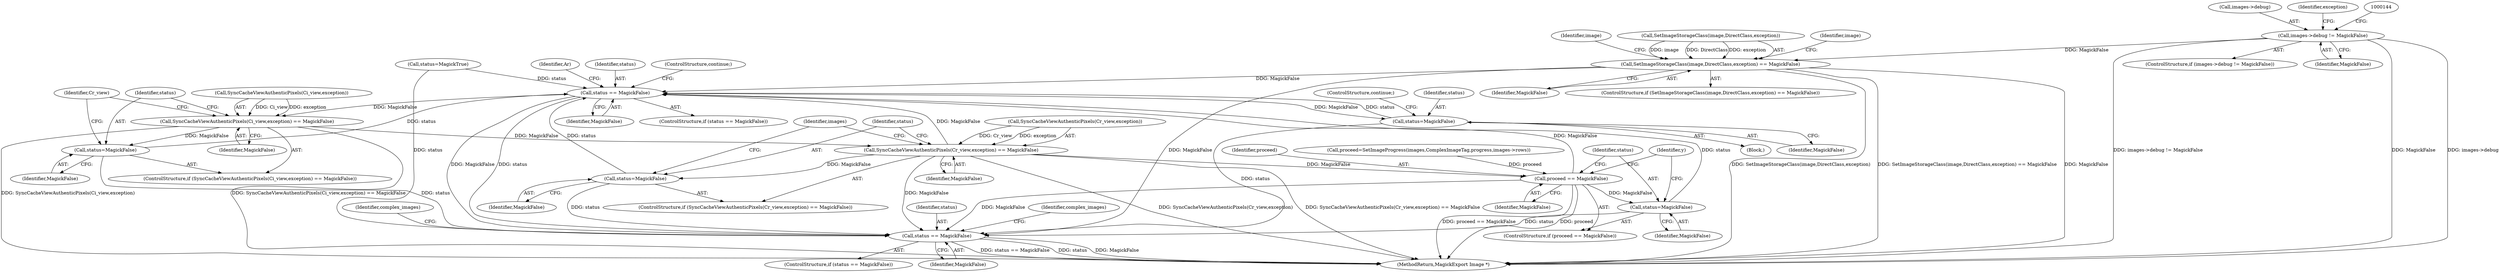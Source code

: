 digraph "0_ImageMagick6_61135001a625364e29bdce83832f043eebde7b5a@pointer" {
"1000138" [label="(Call,images->debug != MagickFalse)"];
"1000207" [label="(Call,SetImageStorageClass(image,DirectClass,exception) == MagickFalse)"];
"1000395" [label="(Call,status == MagickFalse)"];
"1000518" [label="(Call,status=MagickFalse)"];
"1000907" [label="(Call,status == MagickFalse)"];
"1000837" [label="(Call,SyncCacheViewAuthenticPixels(Ci_view,exception) == MagickFalse)"];
"1000842" [label="(Call,status=MagickFalse)"];
"1000846" [label="(Call,SyncCacheViewAuthenticPixels(Cr_view,exception) == MagickFalse)"];
"1000851" [label="(Call,status=MagickFalse)"];
"1000876" [label="(Call,proceed == MagickFalse)"];
"1000879" [label="(Call,status=MagickFalse)"];
"1000520" [label="(Identifier,MagickFalse)"];
"1000400" [label="(Identifier,Ar)"];
"1000857" [label="(Identifier,images)"];
"1000878" [label="(Identifier,MagickFalse)"];
"1000906" [label="(ControlStructure,if (status == MagickFalse))"];
"1000137" [label="(ControlStructure,if (images->debug != MagickFalse))"];
"1000517" [label="(Block,)"];
"1000389" [label="(Identifier,y)"];
"1000908" [label="(Identifier,status)"];
"1000850" [label="(Identifier,MagickFalse)"];
"1000877" [label="(Identifier,proceed)"];
"1000881" [label="(Identifier,MagickFalse)"];
"1000879" [label="(Call,status=MagickFalse)"];
"1000848" [label="(Identifier,Cr_view)"];
"1000212" [label="(Identifier,MagickFalse)"];
"1000851" [label="(Call,status=MagickFalse)"];
"1000521" [label="(ControlStructure,continue;)"];
"1000142" [label="(Identifier,MagickFalse)"];
"1000911" [label="(Identifier,complex_images)"];
"1000852" [label="(Identifier,status)"];
"1000841" [label="(Identifier,MagickFalse)"];
"1000138" [label="(Call,images->debug != MagickFalse)"];
"1000395" [label="(Call,status == MagickFalse)"];
"1000909" [label="(Identifier,MagickFalse)"];
"1000844" [label="(Identifier,MagickFalse)"];
"1000397" [label="(Identifier,MagickFalse)"];
"1000875" [label="(ControlStructure,if (proceed == MagickFalse))"];
"1000837" [label="(Call,SyncCacheViewAuthenticPixels(Ci_view,exception) == MagickFalse)"];
"1000845" [label="(ControlStructure,if (SyncCacheViewAuthenticPixels(Cr_view,exception) == MagickFalse))"];
"1000139" [label="(Call,images->debug)"];
"1000519" [label="(Identifier,status)"];
"1000215" [label="(Identifier,image)"];
"1000915" [label="(Identifier,complex_images)"];
"1000206" [label="(ControlStructure,if (SetImageStorageClass(image,DirectClass,exception) == MagickFalse))"];
"1000518" [label="(Call,status=MagickFalse)"];
"1000371" [label="(Call,status=MagickTrue)"];
"1000843" [label="(Identifier,status)"];
"1000846" [label="(Call,SyncCacheViewAuthenticPixels(Cr_view,exception) == MagickFalse)"];
"1000876" [label="(Call,proceed == MagickFalse)"];
"1000880" [label="(Identifier,status)"];
"1000866" [label="(Call,proceed=SetImageProgress(images,ComplexImageTag,progress,images->rows))"];
"1000916" [label="(MethodReturn,MagickExport Image *)"];
"1000154" [label="(Identifier,exception)"];
"1000853" [label="(Identifier,MagickFalse)"];
"1000396" [label="(Identifier,status)"];
"1000398" [label="(ControlStructure,continue;)"];
"1000836" [label="(ControlStructure,if (SyncCacheViewAuthenticPixels(Ci_view,exception) == MagickFalse))"];
"1000208" [label="(Call,SetImageStorageClass(image,DirectClass,exception))"];
"1000838" [label="(Call,SyncCacheViewAuthenticPixels(Ci_view,exception))"];
"1000847" [label="(Call,SyncCacheViewAuthenticPixels(Cr_view,exception))"];
"1000394" [label="(ControlStructure,if (status == MagickFalse))"];
"1000907" [label="(Call,status == MagickFalse)"];
"1000842" [label="(Call,status=MagickFalse)"];
"1000222" [label="(Identifier,image)"];
"1000207" [label="(Call,SetImageStorageClass(image,DirectClass,exception) == MagickFalse)"];
"1000138" -> "1000137"  [label="AST: "];
"1000138" -> "1000142"  [label="CFG: "];
"1000139" -> "1000138"  [label="AST: "];
"1000142" -> "1000138"  [label="AST: "];
"1000144" -> "1000138"  [label="CFG: "];
"1000154" -> "1000138"  [label="CFG: "];
"1000138" -> "1000916"  [label="DDG: MagickFalse"];
"1000138" -> "1000916"  [label="DDG: images->debug"];
"1000138" -> "1000916"  [label="DDG: images->debug != MagickFalse"];
"1000138" -> "1000207"  [label="DDG: MagickFalse"];
"1000207" -> "1000206"  [label="AST: "];
"1000207" -> "1000212"  [label="CFG: "];
"1000208" -> "1000207"  [label="AST: "];
"1000212" -> "1000207"  [label="AST: "];
"1000215" -> "1000207"  [label="CFG: "];
"1000222" -> "1000207"  [label="CFG: "];
"1000207" -> "1000916"  [label="DDG: SetImageStorageClass(image,DirectClass,exception)"];
"1000207" -> "1000916"  [label="DDG: SetImageStorageClass(image,DirectClass,exception) == MagickFalse"];
"1000207" -> "1000916"  [label="DDG: MagickFalse"];
"1000208" -> "1000207"  [label="DDG: image"];
"1000208" -> "1000207"  [label="DDG: DirectClass"];
"1000208" -> "1000207"  [label="DDG: exception"];
"1000207" -> "1000395"  [label="DDG: MagickFalse"];
"1000207" -> "1000907"  [label="DDG: MagickFalse"];
"1000395" -> "1000394"  [label="AST: "];
"1000395" -> "1000397"  [label="CFG: "];
"1000396" -> "1000395"  [label="AST: "];
"1000397" -> "1000395"  [label="AST: "];
"1000398" -> "1000395"  [label="CFG: "];
"1000400" -> "1000395"  [label="CFG: "];
"1000842" -> "1000395"  [label="DDG: status"];
"1000851" -> "1000395"  [label="DDG: status"];
"1000518" -> "1000395"  [label="DDG: status"];
"1000879" -> "1000395"  [label="DDG: status"];
"1000371" -> "1000395"  [label="DDG: status"];
"1000846" -> "1000395"  [label="DDG: MagickFalse"];
"1000876" -> "1000395"  [label="DDG: MagickFalse"];
"1000395" -> "1000518"  [label="DDG: MagickFalse"];
"1000395" -> "1000837"  [label="DDG: MagickFalse"];
"1000395" -> "1000907"  [label="DDG: status"];
"1000395" -> "1000907"  [label="DDG: MagickFalse"];
"1000518" -> "1000517"  [label="AST: "];
"1000518" -> "1000520"  [label="CFG: "];
"1000519" -> "1000518"  [label="AST: "];
"1000520" -> "1000518"  [label="AST: "];
"1000521" -> "1000518"  [label="CFG: "];
"1000518" -> "1000907"  [label="DDG: status"];
"1000907" -> "1000906"  [label="AST: "];
"1000907" -> "1000909"  [label="CFG: "];
"1000908" -> "1000907"  [label="AST: "];
"1000909" -> "1000907"  [label="AST: "];
"1000911" -> "1000907"  [label="CFG: "];
"1000915" -> "1000907"  [label="CFG: "];
"1000907" -> "1000916"  [label="DDG: status == MagickFalse"];
"1000907" -> "1000916"  [label="DDG: status"];
"1000907" -> "1000916"  [label="DDG: MagickFalse"];
"1000842" -> "1000907"  [label="DDG: status"];
"1000851" -> "1000907"  [label="DDG: status"];
"1000879" -> "1000907"  [label="DDG: status"];
"1000371" -> "1000907"  [label="DDG: status"];
"1000846" -> "1000907"  [label="DDG: MagickFalse"];
"1000876" -> "1000907"  [label="DDG: MagickFalse"];
"1000837" -> "1000836"  [label="AST: "];
"1000837" -> "1000841"  [label="CFG: "];
"1000838" -> "1000837"  [label="AST: "];
"1000841" -> "1000837"  [label="AST: "];
"1000843" -> "1000837"  [label="CFG: "];
"1000848" -> "1000837"  [label="CFG: "];
"1000837" -> "1000916"  [label="DDG: SyncCacheViewAuthenticPixels(Ci_view,exception)"];
"1000837" -> "1000916"  [label="DDG: SyncCacheViewAuthenticPixels(Ci_view,exception) == MagickFalse"];
"1000838" -> "1000837"  [label="DDG: Ci_view"];
"1000838" -> "1000837"  [label="DDG: exception"];
"1000837" -> "1000842"  [label="DDG: MagickFalse"];
"1000837" -> "1000846"  [label="DDG: MagickFalse"];
"1000842" -> "1000836"  [label="AST: "];
"1000842" -> "1000844"  [label="CFG: "];
"1000843" -> "1000842"  [label="AST: "];
"1000844" -> "1000842"  [label="AST: "];
"1000848" -> "1000842"  [label="CFG: "];
"1000846" -> "1000845"  [label="AST: "];
"1000846" -> "1000850"  [label="CFG: "];
"1000847" -> "1000846"  [label="AST: "];
"1000850" -> "1000846"  [label="AST: "];
"1000852" -> "1000846"  [label="CFG: "];
"1000857" -> "1000846"  [label="CFG: "];
"1000846" -> "1000916"  [label="DDG: SyncCacheViewAuthenticPixels(Cr_view,exception) == MagickFalse"];
"1000846" -> "1000916"  [label="DDG: SyncCacheViewAuthenticPixels(Cr_view,exception)"];
"1000847" -> "1000846"  [label="DDG: Cr_view"];
"1000847" -> "1000846"  [label="DDG: exception"];
"1000846" -> "1000851"  [label="DDG: MagickFalse"];
"1000846" -> "1000876"  [label="DDG: MagickFalse"];
"1000851" -> "1000845"  [label="AST: "];
"1000851" -> "1000853"  [label="CFG: "];
"1000852" -> "1000851"  [label="AST: "];
"1000853" -> "1000851"  [label="AST: "];
"1000857" -> "1000851"  [label="CFG: "];
"1000876" -> "1000875"  [label="AST: "];
"1000876" -> "1000878"  [label="CFG: "];
"1000877" -> "1000876"  [label="AST: "];
"1000878" -> "1000876"  [label="AST: "];
"1000880" -> "1000876"  [label="CFG: "];
"1000389" -> "1000876"  [label="CFG: "];
"1000876" -> "1000916"  [label="DDG: proceed == MagickFalse"];
"1000876" -> "1000916"  [label="DDG: proceed"];
"1000866" -> "1000876"  [label="DDG: proceed"];
"1000876" -> "1000879"  [label="DDG: MagickFalse"];
"1000879" -> "1000875"  [label="AST: "];
"1000879" -> "1000881"  [label="CFG: "];
"1000880" -> "1000879"  [label="AST: "];
"1000881" -> "1000879"  [label="AST: "];
"1000389" -> "1000879"  [label="CFG: "];
}
